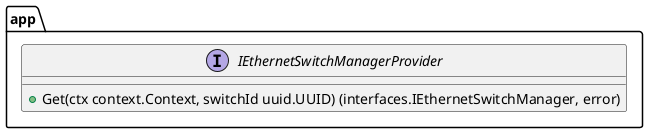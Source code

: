 @startuml

package app {
    interface IEthernetSwitchManagerProvider {
        +Get(ctx context.Context, switchId uuid.UUID) (interfaces.IEthernetSwitchManager, error)
    }
}
@enduml
